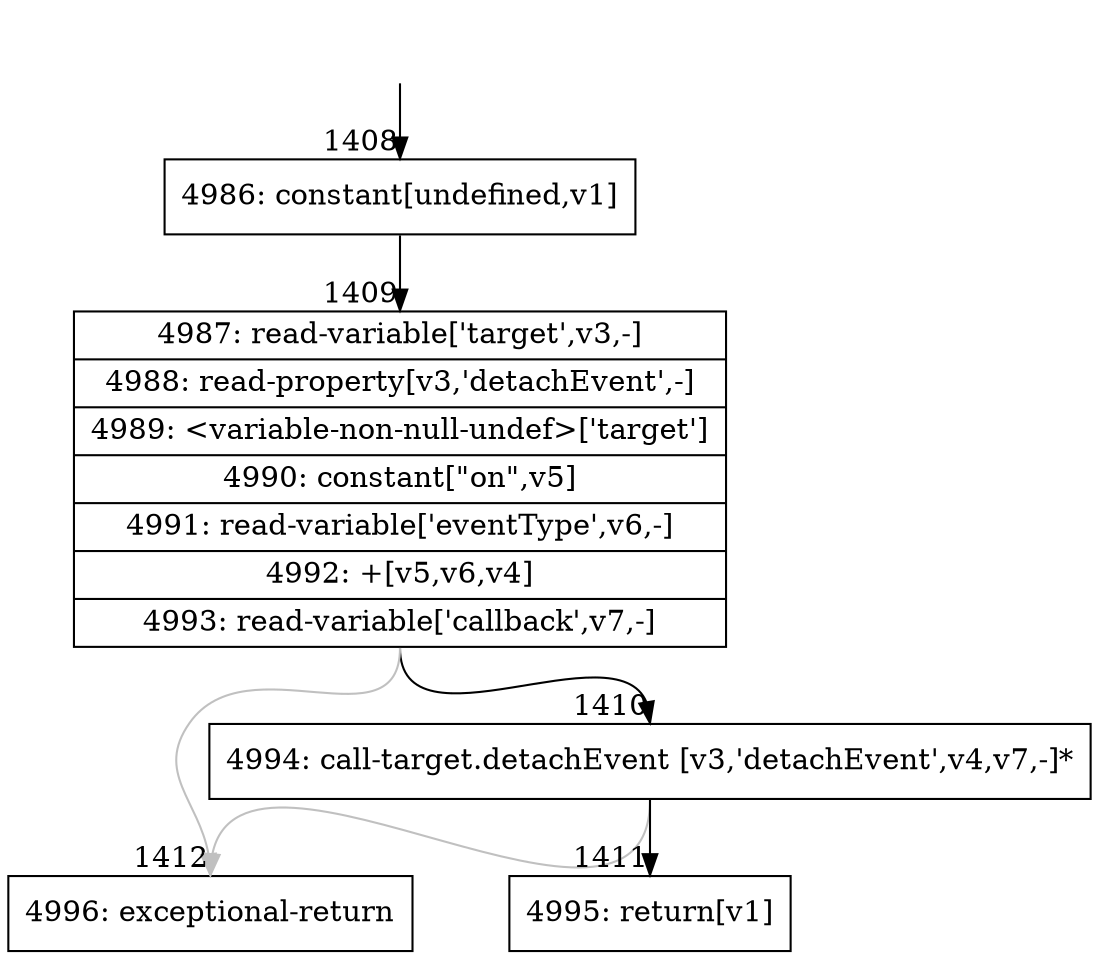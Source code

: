 digraph {
rankdir="TD"
BB_entry88[shape=none,label=""];
BB_entry88 -> BB1408 [tailport=s, headport=n, headlabel="    1408"]
BB1408 [shape=record label="{4986: constant[undefined,v1]}" ] 
BB1408 -> BB1409 [tailport=s, headport=n, headlabel="      1409"]
BB1409 [shape=record label="{4987: read-variable['target',v3,-]|4988: read-property[v3,'detachEvent',-]|4989: \<variable-non-null-undef\>['target']|4990: constant[\"on\",v5]|4991: read-variable['eventType',v6,-]|4992: +[v5,v6,v4]|4993: read-variable['callback',v7,-]}" ] 
BB1409 -> BB1410 [tailport=s, headport=n, headlabel="      1410"]
BB1409 -> BB1412 [tailport=s, headport=n, color=gray, headlabel="      1412"]
BB1410 [shape=record label="{4994: call-target.detachEvent [v3,'detachEvent',v4,v7,-]*}" ] 
BB1410 -> BB1411 [tailport=s, headport=n, headlabel="      1411"]
BB1410 -> BB1412 [tailport=s, headport=n, color=gray]
BB1411 [shape=record label="{4995: return[v1]}" ] 
BB1412 [shape=record label="{4996: exceptional-return}" ] 
//#$~ 2592
}
